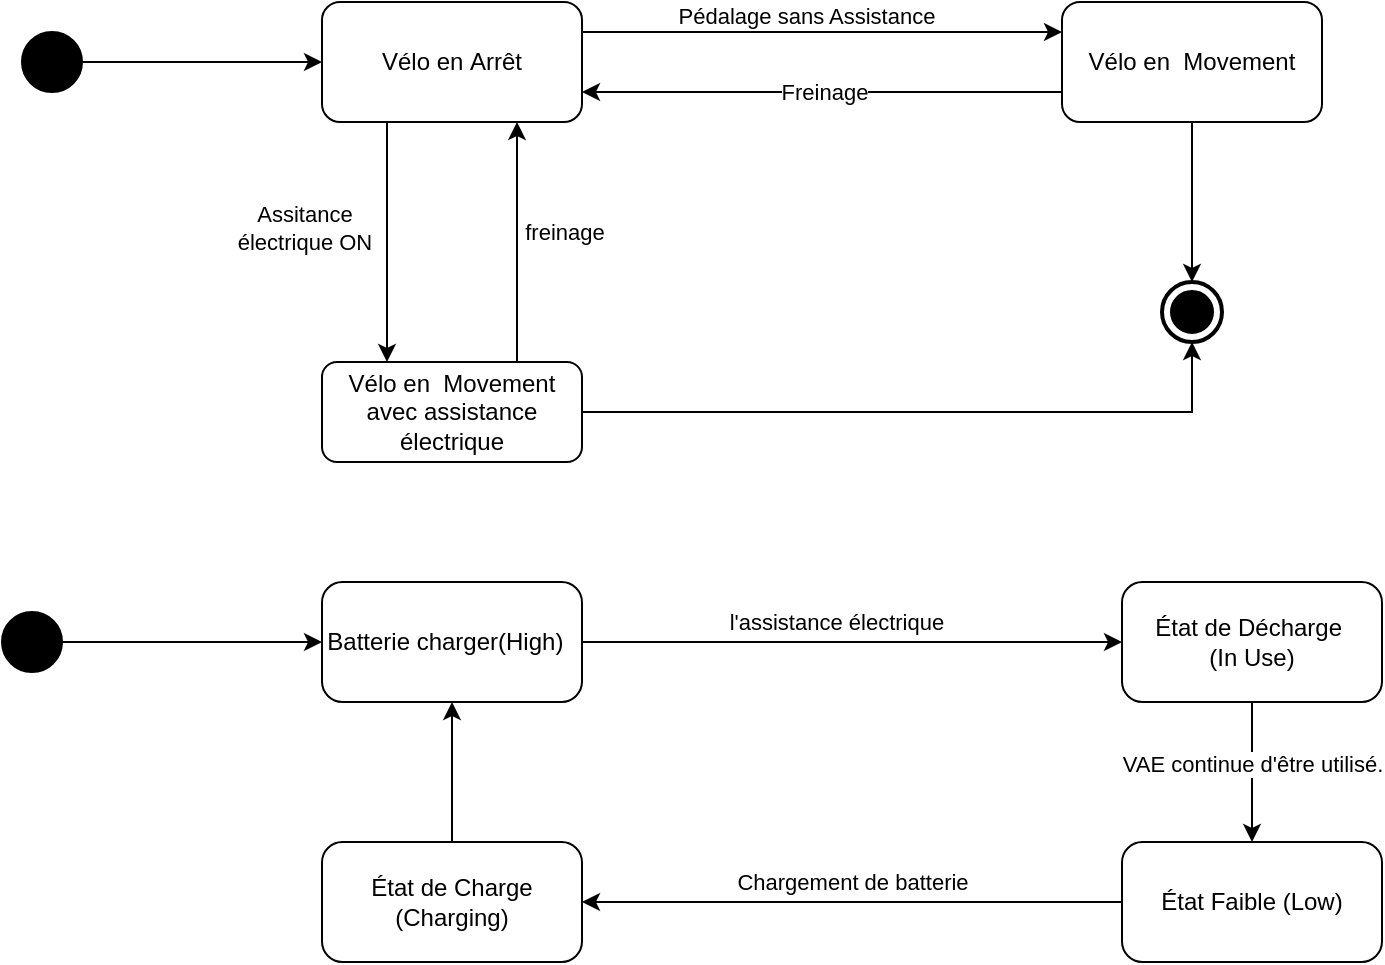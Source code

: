 <mxfile version="22.1.18" type="github">
  <diagram name="Page-1" id="iBsDPBGNGASx7_R9lyi4">
    <mxGraphModel dx="836" dy="442" grid="1" gridSize="10" guides="1" tooltips="1" connect="1" arrows="1" fold="1" page="1" pageScale="1" pageWidth="3300" pageHeight="4681" math="0" shadow="0">
      <root>
        <mxCell id="0" />
        <mxCell id="1" parent="0" />
        <mxCell id="YnAeQbb3gHbU8mq_5z8Y-8" style="edgeStyle=orthogonalEdgeStyle;rounded=0;orthogonalLoop=1;jettySize=auto;html=1;exitX=1;exitY=0.5;exitDx=0;exitDy=0;entryX=0;entryY=0.5;entryDx=0;entryDy=0;" parent="1" source="YnAeQbb3gHbU8mq_5z8Y-1" target="YnAeQbb3gHbU8mq_5z8Y-3" edge="1">
          <mxGeometry relative="1" as="geometry" />
        </mxCell>
        <mxCell id="YnAeQbb3gHbU8mq_5z8Y-1" value="" style="shape=ellipse;html=1;fillColor=strokeColor;fontSize=18;fontColor=#ffffff;" parent="1" vertex="1">
          <mxGeometry x="120" y="115" width="30" height="30" as="geometry" />
        </mxCell>
        <mxCell id="nv1oZWBx0USZsBCw3_rq-5" style="edgeStyle=orthogonalEdgeStyle;rounded=0;orthogonalLoop=1;jettySize=auto;html=1;exitX=0.25;exitY=1;exitDx=0;exitDy=0;entryX=0.25;entryY=0;entryDx=0;entryDy=0;" edge="1" parent="1" source="YnAeQbb3gHbU8mq_5z8Y-3" target="YnAeQbb3gHbU8mq_5z8Y-5">
          <mxGeometry relative="1" as="geometry" />
        </mxCell>
        <mxCell id="nv1oZWBx0USZsBCw3_rq-6" value="Assitance&lt;br style=&quot;border-color: var(--border-color);&quot;&gt;&amp;nbsp;électrique ON&amp;nbsp;" style="edgeLabel;html=1;align=center;verticalAlign=middle;resizable=0;points=[];" vertex="1" connectable="0" parent="nv1oZWBx0USZsBCw3_rq-5">
          <mxGeometry x="-0.129" y="-2" relative="1" as="geometry">
            <mxPoint x="-40" as="offset" />
          </mxGeometry>
        </mxCell>
        <mxCell id="nv1oZWBx0USZsBCw3_rq-8" style="edgeStyle=orthogonalEdgeStyle;rounded=0;orthogonalLoop=1;jettySize=auto;html=1;exitX=1;exitY=0.25;exitDx=0;exitDy=0;entryX=0;entryY=0.25;entryDx=0;entryDy=0;" edge="1" parent="1" source="YnAeQbb3gHbU8mq_5z8Y-3" target="YnAeQbb3gHbU8mq_5z8Y-4">
          <mxGeometry relative="1" as="geometry">
            <mxPoint x="630" y="115" as="targetPoint" />
          </mxGeometry>
        </mxCell>
        <mxCell id="nv1oZWBx0USZsBCw3_rq-9" value="Pédalage sans Assistance" style="edgeLabel;html=1;align=center;verticalAlign=middle;resizable=0;points=[];" vertex="1" connectable="0" parent="nv1oZWBx0USZsBCw3_rq-8">
          <mxGeometry x="-0.072" y="-2" relative="1" as="geometry">
            <mxPoint y="-10" as="offset" />
          </mxGeometry>
        </mxCell>
        <mxCell id="YnAeQbb3gHbU8mq_5z8Y-3" value="Vélo en&amp;nbsp;Arrêt" style="shape=rect;html=1;rounded=1;whiteSpace=wrap;align=center;" parent="1" vertex="1">
          <mxGeometry x="270" y="100" width="130" height="60" as="geometry" />
        </mxCell>
        <mxCell id="nv1oZWBx0USZsBCw3_rq-10" style="edgeStyle=orthogonalEdgeStyle;rounded=0;orthogonalLoop=1;jettySize=auto;html=1;exitX=0;exitY=0.75;exitDx=0;exitDy=0;entryX=1;entryY=0.75;entryDx=0;entryDy=0;" edge="1" parent="1" source="YnAeQbb3gHbU8mq_5z8Y-4" target="YnAeQbb3gHbU8mq_5z8Y-3">
          <mxGeometry relative="1" as="geometry" />
        </mxCell>
        <mxCell id="nv1oZWBx0USZsBCw3_rq-11" value="Freinage" style="edgeLabel;html=1;align=center;verticalAlign=middle;resizable=0;points=[];" vertex="1" connectable="0" parent="nv1oZWBx0USZsBCw3_rq-10">
          <mxGeometry x="0.122" relative="1" as="geometry">
            <mxPoint x="15" as="offset" />
          </mxGeometry>
        </mxCell>
        <mxCell id="YnAeQbb3gHbU8mq_5z8Y-4" value="Vélo en&amp;nbsp; Movement" style="shape=rect;html=1;rounded=1;whiteSpace=wrap;align=center;" parent="1" vertex="1">
          <mxGeometry x="640" y="100" width="130" height="60" as="geometry" />
        </mxCell>
        <mxCell id="nv1oZWBx0USZsBCw3_rq-3" style="edgeStyle=orthogonalEdgeStyle;rounded=0;orthogonalLoop=1;jettySize=auto;html=1;exitX=0.75;exitY=0;exitDx=0;exitDy=0;entryX=0.75;entryY=1;entryDx=0;entryDy=0;" edge="1" parent="1" source="YnAeQbb3gHbU8mq_5z8Y-5" target="YnAeQbb3gHbU8mq_5z8Y-3">
          <mxGeometry relative="1" as="geometry" />
        </mxCell>
        <mxCell id="nv1oZWBx0USZsBCw3_rq-7" value="freinage" style="edgeLabel;html=1;align=center;verticalAlign=middle;resizable=0;points=[];" vertex="1" connectable="0" parent="nv1oZWBx0USZsBCw3_rq-3">
          <mxGeometry x="-0.012" y="-4" relative="1" as="geometry">
            <mxPoint x="19" y="-6" as="offset" />
          </mxGeometry>
        </mxCell>
        <mxCell id="nv1oZWBx0USZsBCw3_rq-17" style="edgeStyle=orthogonalEdgeStyle;rounded=0;orthogonalLoop=1;jettySize=auto;html=1;exitX=1;exitY=0.5;exitDx=0;exitDy=0;entryX=0.5;entryY=1;entryDx=0;entryDy=0;entryPerimeter=0;" edge="1" parent="1" source="YnAeQbb3gHbU8mq_5z8Y-5" target="nv1oZWBx0USZsBCw3_rq-12">
          <mxGeometry relative="1" as="geometry">
            <mxPoint x="700" y="354.667" as="targetPoint" />
            <Array as="points">
              <mxPoint x="705" y="305" />
            </Array>
          </mxGeometry>
        </mxCell>
        <mxCell id="YnAeQbb3gHbU8mq_5z8Y-5" value="Vélo en&amp;nbsp; Movement avec assistance électrique" style="shape=rect;html=1;rounded=1;whiteSpace=wrap;align=center;" parent="1" vertex="1">
          <mxGeometry x="270" y="280" width="130" height="50" as="geometry" />
        </mxCell>
        <mxCell id="YnAeQbb3gHbU8mq_5z8Y-11" style="edgeStyle=orthogonalEdgeStyle;rounded=0;orthogonalLoop=1;jettySize=auto;html=1;exitX=0.5;exitY=1;exitDx=0;exitDy=0;" parent="1" source="YnAeQbb3gHbU8mq_5z8Y-4" target="YnAeQbb3gHbU8mq_5z8Y-4" edge="1">
          <mxGeometry relative="1" as="geometry" />
        </mxCell>
        <mxCell id="nv1oZWBx0USZsBCw3_rq-12" value="" style="html=1;shape=mxgraph.sysml.actFinal;strokeWidth=2;verticalLabelPosition=bottom;verticalAlignment=top;" vertex="1" parent="1">
          <mxGeometry x="690" y="240" width="30" height="30" as="geometry" />
        </mxCell>
        <mxCell id="nv1oZWBx0USZsBCw3_rq-18" style="edgeStyle=orthogonalEdgeStyle;rounded=0;orthogonalLoop=1;jettySize=auto;html=1;exitX=0.5;exitY=1;exitDx=0;exitDy=0;entryX=0.5;entryY=0;entryDx=0;entryDy=0;entryPerimeter=0;" edge="1" parent="1" source="YnAeQbb3gHbU8mq_5z8Y-4" target="nv1oZWBx0USZsBCw3_rq-12">
          <mxGeometry relative="1" as="geometry" />
        </mxCell>
        <mxCell id="nv1oZWBx0USZsBCw3_rq-35" style="edgeStyle=orthogonalEdgeStyle;rounded=0;orthogonalLoop=1;jettySize=auto;html=1;exitX=1;exitY=0.5;exitDx=0;exitDy=0;entryX=0;entryY=0.5;entryDx=0;entryDy=0;" edge="1" parent="1" source="nv1oZWBx0USZsBCw3_rq-22" target="nv1oZWBx0USZsBCw3_rq-23">
          <mxGeometry relative="1" as="geometry" />
        </mxCell>
        <mxCell id="nv1oZWBx0USZsBCw3_rq-22" value="" style="shape=ellipse;html=1;fillColor=strokeColor;fontSize=18;fontColor=#ffffff;" vertex="1" parent="1">
          <mxGeometry x="110" y="405" width="30" height="30" as="geometry" />
        </mxCell>
        <mxCell id="nv1oZWBx0USZsBCw3_rq-26" style="edgeStyle=orthogonalEdgeStyle;rounded=0;orthogonalLoop=1;jettySize=auto;html=1;exitX=1;exitY=0.5;exitDx=0;exitDy=0;entryX=0;entryY=0.5;entryDx=0;entryDy=0;" edge="1" parent="1" source="nv1oZWBx0USZsBCw3_rq-23" target="nv1oZWBx0USZsBCw3_rq-25">
          <mxGeometry relative="1" as="geometry" />
        </mxCell>
        <mxCell id="nv1oZWBx0USZsBCw3_rq-27" value="l&#39;assistance électrique&amp;nbsp;&amp;nbsp;" style="edgeLabel;html=1;align=center;verticalAlign=middle;resizable=0;points=[];" vertex="1" connectable="0" parent="nv1oZWBx0USZsBCw3_rq-26">
          <mxGeometry x="-0.042" relative="1" as="geometry">
            <mxPoint y="-10" as="offset" />
          </mxGeometry>
        </mxCell>
        <mxCell id="nv1oZWBx0USZsBCw3_rq-23" value="Batterie charger(High)&amp;nbsp;&amp;nbsp;" style="shape=rect;html=1;rounded=1;whiteSpace=wrap;align=center;arcSize=17;" vertex="1" parent="1">
          <mxGeometry x="270" y="390" width="130" height="60" as="geometry" />
        </mxCell>
        <mxCell id="nv1oZWBx0USZsBCw3_rq-25" value="État de Décharge&amp;nbsp;&lt;br&gt;(In Use)" style="shape=rect;html=1;rounded=1;whiteSpace=wrap;align=center;arcSize=17;" vertex="1" parent="1">
          <mxGeometry x="670" y="390" width="130" height="60" as="geometry" />
        </mxCell>
        <mxCell id="nv1oZWBx0USZsBCw3_rq-34" style="edgeStyle=orthogonalEdgeStyle;rounded=0;orthogonalLoop=1;jettySize=auto;html=1;exitX=0;exitY=0.5;exitDx=0;exitDy=0;entryX=1;entryY=0.5;entryDx=0;entryDy=0;" edge="1" parent="1" source="nv1oZWBx0USZsBCw3_rq-29" target="nv1oZWBx0USZsBCw3_rq-33">
          <mxGeometry relative="1" as="geometry" />
        </mxCell>
        <mxCell id="nv1oZWBx0USZsBCw3_rq-36" value="Chargement de batterie" style="edgeLabel;html=1;align=center;verticalAlign=middle;resizable=0;points=[];" vertex="1" connectable="0" parent="nv1oZWBx0USZsBCw3_rq-34">
          <mxGeometry x="0.033" y="-2" relative="1" as="geometry">
            <mxPoint x="4" y="-8" as="offset" />
          </mxGeometry>
        </mxCell>
        <mxCell id="nv1oZWBx0USZsBCw3_rq-29" value="État Faible (Low)" style="shape=rect;html=1;rounded=1;whiteSpace=wrap;align=center;arcSize=17;" vertex="1" parent="1">
          <mxGeometry x="670" y="520" width="130" height="60" as="geometry" />
        </mxCell>
        <mxCell id="nv1oZWBx0USZsBCw3_rq-30" style="edgeStyle=orthogonalEdgeStyle;rounded=0;orthogonalLoop=1;jettySize=auto;html=1;exitX=0.5;exitY=1;exitDx=0;exitDy=0;entryX=0.5;entryY=0;entryDx=0;entryDy=0;" edge="1" parent="1" source="nv1oZWBx0USZsBCw3_rq-25" target="nv1oZWBx0USZsBCw3_rq-29">
          <mxGeometry relative="1" as="geometry">
            <Array as="points">
              <mxPoint x="735" y="510" />
              <mxPoint x="735" y="510" />
            </Array>
          </mxGeometry>
        </mxCell>
        <mxCell id="nv1oZWBx0USZsBCw3_rq-31" value="VAE continue d&#39;être utilisé." style="edgeLabel;html=1;align=center;verticalAlign=middle;resizable=0;points=[];" vertex="1" connectable="0" parent="nv1oZWBx0USZsBCw3_rq-30">
          <mxGeometry x="-0.276" y="-1" relative="1" as="geometry">
            <mxPoint x="1" y="5" as="offset" />
          </mxGeometry>
        </mxCell>
        <mxCell id="nv1oZWBx0USZsBCw3_rq-37" style="edgeStyle=orthogonalEdgeStyle;rounded=0;orthogonalLoop=1;jettySize=auto;html=1;exitX=0.5;exitY=0;exitDx=0;exitDy=0;entryX=0.5;entryY=1;entryDx=0;entryDy=0;" edge="1" parent="1" source="nv1oZWBx0USZsBCw3_rq-33" target="nv1oZWBx0USZsBCw3_rq-23">
          <mxGeometry relative="1" as="geometry" />
        </mxCell>
        <mxCell id="nv1oZWBx0USZsBCw3_rq-33" value="État de Charge (Charging)" style="shape=rect;html=1;rounded=1;whiteSpace=wrap;align=center;arcSize=17;" vertex="1" parent="1">
          <mxGeometry x="270" y="520" width="130" height="60" as="geometry" />
        </mxCell>
      </root>
    </mxGraphModel>
  </diagram>
</mxfile>
